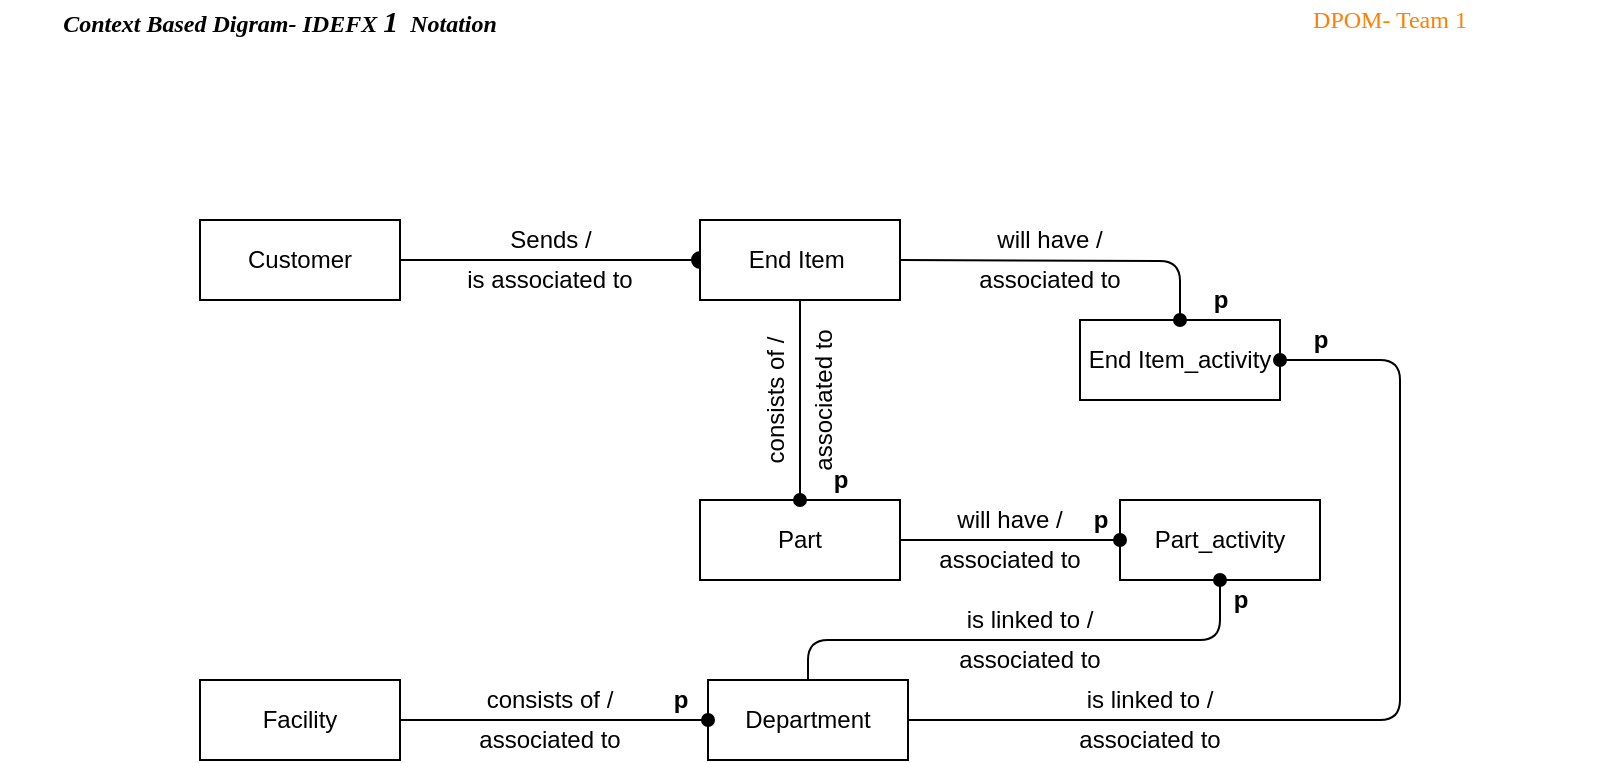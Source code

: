 <mxfile version="13.0.3" type="device"><diagram id="C5RBs43oDa-KdzZeNtuy" name="Page-1"><mxGraphModel dx="1024" dy="592" grid="1" gridSize="10" guides="1" tooltips="1" connect="1" arrows="1" fold="1" page="1" pageScale="1" pageWidth="827" pageHeight="1169" math="0" shadow="0"><root><mxCell id="WIyWlLk6GJQsqaUBKTNV-0"/><mxCell id="WIyWlLk6GJQsqaUBKTNV-1" parent="WIyWlLk6GJQsqaUBKTNV-0"/><mxCell id="ZQpzqFELOOlsZOHNocKd-0" value="" style="edgeStyle=orthogonalEdgeStyle;endArrow=oval;startArrow=none;shadow=0;strokeWidth=1;endSize=8;startSize=8;startFill=0;endFill=1;" edge="1" parent="WIyWlLk6GJQsqaUBKTNV-1" source="ZQpzqFELOOlsZOHNocKd-1" target="ZQpzqFELOOlsZOHNocKd-2"><mxGeometry width="100" height="100" relative="1" as="geometry"><mxPoint x="270" y="149" as="sourcePoint"/><mxPoint x="400" y="159" as="targetPoint"/></mxGeometry></mxCell><mxCell id="ZQpzqFELOOlsZOHNocKd-1" value="Customer" style="whiteSpace=wrap;html=1;align=center;" vertex="1" parent="WIyWlLk6GJQsqaUBKTNV-1"><mxGeometry x="110" y="130" width="100" height="40" as="geometry"/></mxCell><mxCell id="ZQpzqFELOOlsZOHNocKd-2" value="End Item&amp;nbsp;" style="whiteSpace=wrap;html=1;align=center;" vertex="1" parent="WIyWlLk6GJQsqaUBKTNV-1"><mxGeometry x="360" y="130" width="100" height="40" as="geometry"/></mxCell><mxCell id="ZQpzqFELOOlsZOHNocKd-3" value="End Item_activity" style="whiteSpace=wrap;html=1;align=center;" vertex="1" parent="WIyWlLk6GJQsqaUBKTNV-1"><mxGeometry x="550" y="180" width="100" height="40" as="geometry"/></mxCell><mxCell id="ZQpzqFELOOlsZOHNocKd-4" value="Department" style="whiteSpace=wrap;html=1;align=center;" vertex="1" parent="WIyWlLk6GJQsqaUBKTNV-1"><mxGeometry x="364" y="360" width="100" height="40" as="geometry"/></mxCell><mxCell id="ZQpzqFELOOlsZOHNocKd-5" value="Facility" style="whiteSpace=wrap;html=1;align=center;" vertex="1" parent="WIyWlLk6GJQsqaUBKTNV-1"><mxGeometry x="110" y="360" width="100" height="40" as="geometry"/></mxCell><mxCell id="ZQpzqFELOOlsZOHNocKd-6" value="Part" style="whiteSpace=wrap;html=1;align=center;direction=west;" vertex="1" parent="WIyWlLk6GJQsqaUBKTNV-1"><mxGeometry x="360" y="270" width="100" height="40" as="geometry"/></mxCell><mxCell id="ZQpzqFELOOlsZOHNocKd-7" value="" style="fontSize=12;html=1;endArrow=oval;startArrow=none;startFill=0;endFill=1;" edge="1" parent="WIyWlLk6GJQsqaUBKTNV-1" source="ZQpzqFELOOlsZOHNocKd-2" target="ZQpzqFELOOlsZOHNocKd-6"><mxGeometry width="100" height="100" relative="1" as="geometry"><mxPoint x="180" y="260" as="sourcePoint"/><mxPoint x="410" y="240" as="targetPoint"/></mxGeometry></mxCell><mxCell id="ZQpzqFELOOlsZOHNocKd-8" value="" style="edgeStyle=orthogonalEdgeStyle;fontSize=12;html=1;endArrow=oval;startArrow=none;entryX=0.5;entryY=0;entryDx=0;entryDy=0;startFill=0;endFill=1;" edge="1" parent="WIyWlLk6GJQsqaUBKTNV-1" target="ZQpzqFELOOlsZOHNocKd-3"><mxGeometry width="100" height="100" relative="1" as="geometry"><mxPoint x="460" y="150" as="sourcePoint"/><mxPoint x="560" y="40" as="targetPoint"/></mxGeometry></mxCell><mxCell id="ZQpzqFELOOlsZOHNocKd-9" value="" style="edgeStyle=orthogonalEdgeStyle;fontSize=12;html=1;endArrow=oval;startArrow=none;startFill=0;endFill=1;" edge="1" parent="WIyWlLk6GJQsqaUBKTNV-1" source="ZQpzqFELOOlsZOHNocKd-4" target="ZQpzqFELOOlsZOHNocKd-3"><mxGeometry width="100" height="100" relative="1" as="geometry"><mxPoint x="464" y="340" as="sourcePoint"/><mxPoint x="740" y="220" as="targetPoint"/><Array as="points"><mxPoint x="710" y="380"/><mxPoint x="710" y="200"/></Array></mxGeometry></mxCell><mxCell id="ZQpzqFELOOlsZOHNocKd-10" value="" style="fontSize=12;html=1;endArrow=oval;startArrow=none;startFill=0;endFill=1;" edge="1" parent="WIyWlLk6GJQsqaUBKTNV-1" source="ZQpzqFELOOlsZOHNocKd-5" target="ZQpzqFELOOlsZOHNocKd-4"><mxGeometry width="100" height="100" relative="1" as="geometry"><mxPoint x="250" y="450" as="sourcePoint"/><mxPoint x="350" y="350" as="targetPoint"/></mxGeometry></mxCell><mxCell id="ZQpzqFELOOlsZOHNocKd-11" value="Sends /" style="text;html=1;strokeColor=none;fillColor=none;align=center;verticalAlign=middle;whiteSpace=wrap;rounded=0;" vertex="1" parent="WIyWlLk6GJQsqaUBKTNV-1"><mxGeometry x="257.5" y="130" width="55" height="20" as="geometry"/></mxCell><mxCell id="ZQpzqFELOOlsZOHNocKd-12" value="is associated to" style="text;html=1;strokeColor=none;fillColor=none;align=center;verticalAlign=middle;whiteSpace=wrap;rounded=0;" vertex="1" parent="WIyWlLk6GJQsqaUBKTNV-1"><mxGeometry x="240" y="150" width="90" height="20" as="geometry"/></mxCell><mxCell id="ZQpzqFELOOlsZOHNocKd-13" value="associated to" style="text;html=1;strokeColor=none;fillColor=none;align=center;verticalAlign=middle;whiteSpace=wrap;rounded=0;" vertex="1" parent="WIyWlLk6GJQsqaUBKTNV-1"><mxGeometry x="490" y="150" width="90" height="20" as="geometry"/></mxCell><mxCell id="ZQpzqFELOOlsZOHNocKd-14" value="will have /" style="text;html=1;strokeColor=none;fillColor=none;align=center;verticalAlign=middle;whiteSpace=wrap;rounded=0;" vertex="1" parent="WIyWlLk6GJQsqaUBKTNV-1"><mxGeometry x="490" y="130" width="90" height="20" as="geometry"/></mxCell><mxCell id="ZQpzqFELOOlsZOHNocKd-15" value="consists of /" style="text;html=1;strokeColor=none;fillColor=none;align=center;verticalAlign=middle;whiteSpace=wrap;rounded=0;rotation=270;" vertex="1" parent="WIyWlLk6GJQsqaUBKTNV-1"><mxGeometry x="364" y="210" width="68" height="20" as="geometry"/></mxCell><mxCell id="ZQpzqFELOOlsZOHNocKd-16" value="associated to" style="text;html=1;strokeColor=none;fillColor=none;align=center;verticalAlign=middle;whiteSpace=wrap;rounded=0;rotation=270;" vertex="1" parent="WIyWlLk6GJQsqaUBKTNV-1"><mxGeometry x="384" y="210" width="76" height="20" as="geometry"/></mxCell><mxCell id="ZQpzqFELOOlsZOHNocKd-17" value="Part_activity" style="whiteSpace=wrap;html=1;align=center;" vertex="1" parent="WIyWlLk6GJQsqaUBKTNV-1"><mxGeometry x="570" y="270" width="100" height="40" as="geometry"/></mxCell><mxCell id="ZQpzqFELOOlsZOHNocKd-18" value="" style="fontSize=12;html=1;endArrow=oval;startArrow=none;startFill=0;endFill=1;" edge="1" parent="WIyWlLk6GJQsqaUBKTNV-1" source="ZQpzqFELOOlsZOHNocKd-6" target="ZQpzqFELOOlsZOHNocKd-17"><mxGeometry width="100" height="100" relative="1" as="geometry"><mxPoint x="510" y="280" as="sourcePoint"/><mxPoint x="550" y="290" as="targetPoint"/></mxGeometry></mxCell><mxCell id="ZQpzqFELOOlsZOHNocKd-19" value="" style="fontSize=12;html=1;endArrow=oval;startArrow=none;edgeStyle=orthogonalEdgeStyle;endFill=1;startFill=0;" edge="1" parent="WIyWlLk6GJQsqaUBKTNV-1" source="ZQpzqFELOOlsZOHNocKd-4" target="ZQpzqFELOOlsZOHNocKd-17"><mxGeometry width="100" height="100" relative="1" as="geometry"><mxPoint x="414" y="360" as="sourcePoint"/><mxPoint x="590" y="350" as="targetPoint"/><Array as="points"><mxPoint x="414" y="340"/><mxPoint x="620" y="340"/></Array></mxGeometry></mxCell><mxCell id="ZQpzqFELOOlsZOHNocKd-20" value="associated to" style="text;html=1;strokeColor=none;fillColor=none;align=center;verticalAlign=middle;whiteSpace=wrap;rounded=0;" vertex="1" parent="WIyWlLk6GJQsqaUBKTNV-1"><mxGeometry x="470" y="290" width="90" height="20" as="geometry"/></mxCell><mxCell id="ZQpzqFELOOlsZOHNocKd-21" value="will have /" style="text;html=1;strokeColor=none;fillColor=none;align=center;verticalAlign=middle;whiteSpace=wrap;rounded=0;" vertex="1" parent="WIyWlLk6GJQsqaUBKTNV-1"><mxGeometry x="470" y="270" width="90" height="20" as="geometry"/></mxCell><mxCell id="ZQpzqFELOOlsZOHNocKd-22" value="associated to" style="text;html=1;strokeColor=none;fillColor=none;align=center;verticalAlign=middle;whiteSpace=wrap;rounded=0;" vertex="1" parent="WIyWlLk6GJQsqaUBKTNV-1"><mxGeometry x="240" y="380" width="90" height="20" as="geometry"/></mxCell><mxCell id="ZQpzqFELOOlsZOHNocKd-23" value="consists of /" style="text;html=1;strokeColor=none;fillColor=none;align=center;verticalAlign=middle;whiteSpace=wrap;rounded=0;" vertex="1" parent="WIyWlLk6GJQsqaUBKTNV-1"><mxGeometry x="240" y="360" width="90" height="20" as="geometry"/></mxCell><mxCell id="ZQpzqFELOOlsZOHNocKd-24" value="associated to" style="text;html=1;strokeColor=none;fillColor=none;align=center;verticalAlign=middle;whiteSpace=wrap;rounded=0;" vertex="1" parent="WIyWlLk6GJQsqaUBKTNV-1"><mxGeometry x="540" y="380" width="90" height="20" as="geometry"/></mxCell><mxCell id="ZQpzqFELOOlsZOHNocKd-25" value="is linked to /" style="text;html=1;strokeColor=none;fillColor=none;align=center;verticalAlign=middle;whiteSpace=wrap;rounded=0;" vertex="1" parent="WIyWlLk6GJQsqaUBKTNV-1"><mxGeometry x="540" y="360" width="90" height="20" as="geometry"/></mxCell><mxCell id="ZQpzqFELOOlsZOHNocKd-26" value="associated to" style="text;html=1;strokeColor=none;fillColor=none;align=center;verticalAlign=middle;whiteSpace=wrap;rounded=0;" vertex="1" parent="WIyWlLk6GJQsqaUBKTNV-1"><mxGeometry x="480" y="340" width="90" height="20" as="geometry"/></mxCell><mxCell id="ZQpzqFELOOlsZOHNocKd-27" value="is linked to /" style="text;html=1;strokeColor=none;fillColor=none;align=center;verticalAlign=middle;whiteSpace=wrap;rounded=0;" vertex="1" parent="WIyWlLk6GJQsqaUBKTNV-1"><mxGeometry x="480" y="320" width="90" height="20" as="geometry"/></mxCell><mxCell id="ZQpzqFELOOlsZOHNocKd-31" value="&lt;span&gt;p&lt;/span&gt;" style="text;html=1;align=center;verticalAlign=middle;resizable=0;points=[];autosize=1;fontStyle=1" vertex="1" parent="WIyWlLk6GJQsqaUBKTNV-1"><mxGeometry x="610" y="160" width="20" height="20" as="geometry"/></mxCell><mxCell id="ZQpzqFELOOlsZOHNocKd-36" value="&lt;b&gt;p&lt;/b&gt;" style="text;html=1;align=center;verticalAlign=middle;resizable=0;points=[];autosize=1;" vertex="1" parent="WIyWlLk6GJQsqaUBKTNV-1"><mxGeometry x="660" y="180" width="20" height="20" as="geometry"/></mxCell><mxCell id="ZQpzqFELOOlsZOHNocKd-37" value="&lt;b&gt;p&lt;/b&gt;" style="text;html=1;align=center;verticalAlign=middle;resizable=0;points=[];autosize=1;" vertex="1" parent="WIyWlLk6GJQsqaUBKTNV-1"><mxGeometry x="620" y="310" width="20" height="20" as="geometry"/></mxCell><mxCell id="ZQpzqFELOOlsZOHNocKd-40" value="&lt;b&gt;p&lt;/b&gt;" style="text;html=1;align=center;verticalAlign=middle;resizable=0;points=[];autosize=1;" vertex="1" parent="WIyWlLk6GJQsqaUBKTNV-1"><mxGeometry x="420" y="250" width="20" height="20" as="geometry"/></mxCell><mxCell id="ZQpzqFELOOlsZOHNocKd-42" value="&lt;b&gt;p&lt;/b&gt;" style="text;html=1;align=center;verticalAlign=middle;resizable=0;points=[];autosize=1;" vertex="1" parent="WIyWlLk6GJQsqaUBKTNV-1"><mxGeometry x="340" y="360" width="20" height="20" as="geometry"/></mxCell><mxCell id="ZQpzqFELOOlsZOHNocKd-43" value="&lt;b&gt;p&lt;/b&gt;" style="text;html=1;align=center;verticalAlign=middle;resizable=0;points=[];autosize=1;" vertex="1" parent="WIyWlLk6GJQsqaUBKTNV-1"><mxGeometry x="550" y="270" width="20" height="20" as="geometry"/></mxCell><mxCell id="ZQpzqFELOOlsZOHNocKd-44" value="Context Based Digram- IDEFX &lt;font style=&quot;font-size: 15px&quot;&gt;1&lt;/font&gt;&amp;nbsp; Notation" style="text;html=1;strokeColor=none;fillColor=none;align=center;verticalAlign=middle;whiteSpace=wrap;rounded=0;fontFamily=Georgia;fontStyle=3" vertex="1" parent="WIyWlLk6GJQsqaUBKTNV-1"><mxGeometry x="10" y="20" width="280" height="20" as="geometry"/></mxCell><mxCell id="ZQpzqFELOOlsZOHNocKd-45" value="DPOM- Team 1" style="text;html=1;strokeColor=none;fillColor=none;align=center;verticalAlign=middle;whiteSpace=wrap;rounded=0;fontColor=#FF8000;fontFamily=Georgia;" vertex="1" parent="WIyWlLk6GJQsqaUBKTNV-1"><mxGeometry x="590" y="20" width="230" height="20" as="geometry"/></mxCell></root></mxGraphModel></diagram></mxfile>